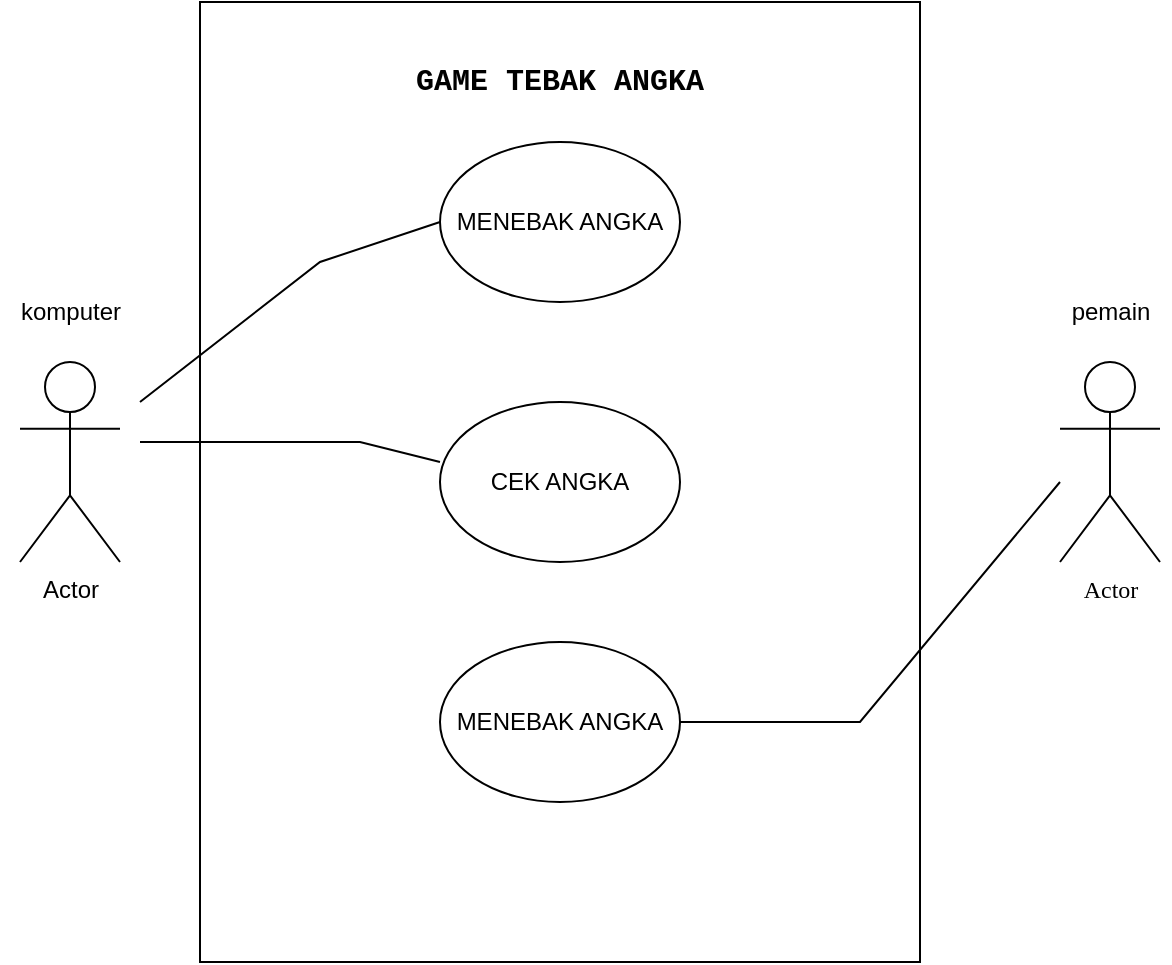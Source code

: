 <mxfile version="21.6.9" type="github">
  <diagram name="Page-1" id="HAc7c_DLRv0LSlmPekfo">
    <mxGraphModel dx="954" dy="610" grid="1" gridSize="10" guides="1" tooltips="1" connect="1" arrows="1" fold="1" page="1" pageScale="1" pageWidth="850" pageHeight="1100" math="0" shadow="0">
      <root>
        <mxCell id="0" />
        <mxCell id="1" parent="0" />
        <mxCell id="vKHNrvgYBwX0vUxO5ZxM-9" value="Actor" style="shape=umlActor;verticalLabelPosition=bottom;verticalAlign=top;html=1;outlineConnect=0;" vertex="1" parent="1">
          <mxGeometry x="150" y="260" width="50" height="100" as="geometry" />
        </mxCell>
        <mxCell id="vKHNrvgYBwX0vUxO5ZxM-10" value="&lt;h5 style=&quot;font-size: 15px;&quot;&gt;GAME TEBAK ANGKA&lt;/h5&gt;" style="rounded=0;whiteSpace=wrap;html=1;fontFamily=Courier New;fontSize=15;spacingTop=-400;" vertex="1" parent="1">
          <mxGeometry x="240" y="80" width="360" height="480" as="geometry" />
        </mxCell>
        <mxCell id="vKHNrvgYBwX0vUxO5ZxM-11" value="MENEBAK ANGKA" style="ellipse;whiteSpace=wrap;html=1;" vertex="1" parent="1">
          <mxGeometry x="360" y="150" width="120" height="80" as="geometry" />
        </mxCell>
        <mxCell id="vKHNrvgYBwX0vUxO5ZxM-12" value="CEK ANGKA" style="ellipse;whiteSpace=wrap;html=1;" vertex="1" parent="1">
          <mxGeometry x="360" y="280" width="120" height="80" as="geometry" />
        </mxCell>
        <mxCell id="vKHNrvgYBwX0vUxO5ZxM-14" value="MENEBAK ANGKA" style="ellipse;whiteSpace=wrap;html=1;" vertex="1" parent="1">
          <mxGeometry x="360" y="400" width="120" height="80" as="geometry" />
        </mxCell>
        <mxCell id="vKHNrvgYBwX0vUxO5ZxM-20" value="" style="endArrow=none;html=1;rounded=0;exitX=1;exitY=0.5;exitDx=0;exitDy=0;" edge="1" parent="1" source="vKHNrvgYBwX0vUxO5ZxM-14">
          <mxGeometry width="50" height="50" relative="1" as="geometry">
            <mxPoint x="400" y="340" as="sourcePoint" />
            <mxPoint x="670" y="320" as="targetPoint" />
            <Array as="points">
              <mxPoint x="570" y="440" />
            </Array>
          </mxGeometry>
        </mxCell>
        <mxCell id="vKHNrvgYBwX0vUxO5ZxM-22" value="" style="endArrow=none;html=1;rounded=0;" edge="1" parent="1">
          <mxGeometry width="50" height="50" relative="1" as="geometry">
            <mxPoint x="210" y="300" as="sourcePoint" />
            <mxPoint x="360" y="310" as="targetPoint" />
            <Array as="points">
              <mxPoint x="320" y="300" />
            </Array>
          </mxGeometry>
        </mxCell>
        <mxCell id="vKHNrvgYBwX0vUxO5ZxM-23" value="" style="endArrow=none;html=1;rounded=0;entryX=0;entryY=0.5;entryDx=0;entryDy=0;" edge="1" parent="1" target="vKHNrvgYBwX0vUxO5ZxM-11">
          <mxGeometry width="50" height="50" relative="1" as="geometry">
            <mxPoint x="210" y="280" as="sourcePoint" />
            <mxPoint x="450" y="290" as="targetPoint" />
            <Array as="points">
              <mxPoint x="300" y="210" />
            </Array>
          </mxGeometry>
        </mxCell>
        <mxCell id="vKHNrvgYBwX0vUxO5ZxM-24" value="pemain&lt;br&gt;" style="text;html=1;align=center;verticalAlign=middle;resizable=0;points=[];autosize=1;strokeColor=none;fillColor=none;" vertex="1" parent="1">
          <mxGeometry x="665" y="220" width="60" height="30" as="geometry" />
        </mxCell>
        <mxCell id="vKHNrvgYBwX0vUxO5ZxM-25" value="komputer&lt;br&gt;" style="text;html=1;align=center;verticalAlign=middle;resizable=0;points=[];autosize=1;strokeColor=none;fillColor=none;" vertex="1" parent="1">
          <mxGeometry x="140" y="220" width="70" height="30" as="geometry" />
        </mxCell>
        <mxCell id="vKHNrvgYBwX0vUxO5ZxM-8" value="Actor" style="shape=umlActor;verticalLabelPosition=bottom;verticalAlign=top;html=1;outlineConnect=0;fontFamily=Verdana;" vertex="1" parent="1">
          <mxGeometry x="670" y="260" width="50" height="100" as="geometry" />
        </mxCell>
      </root>
    </mxGraphModel>
  </diagram>
</mxfile>
